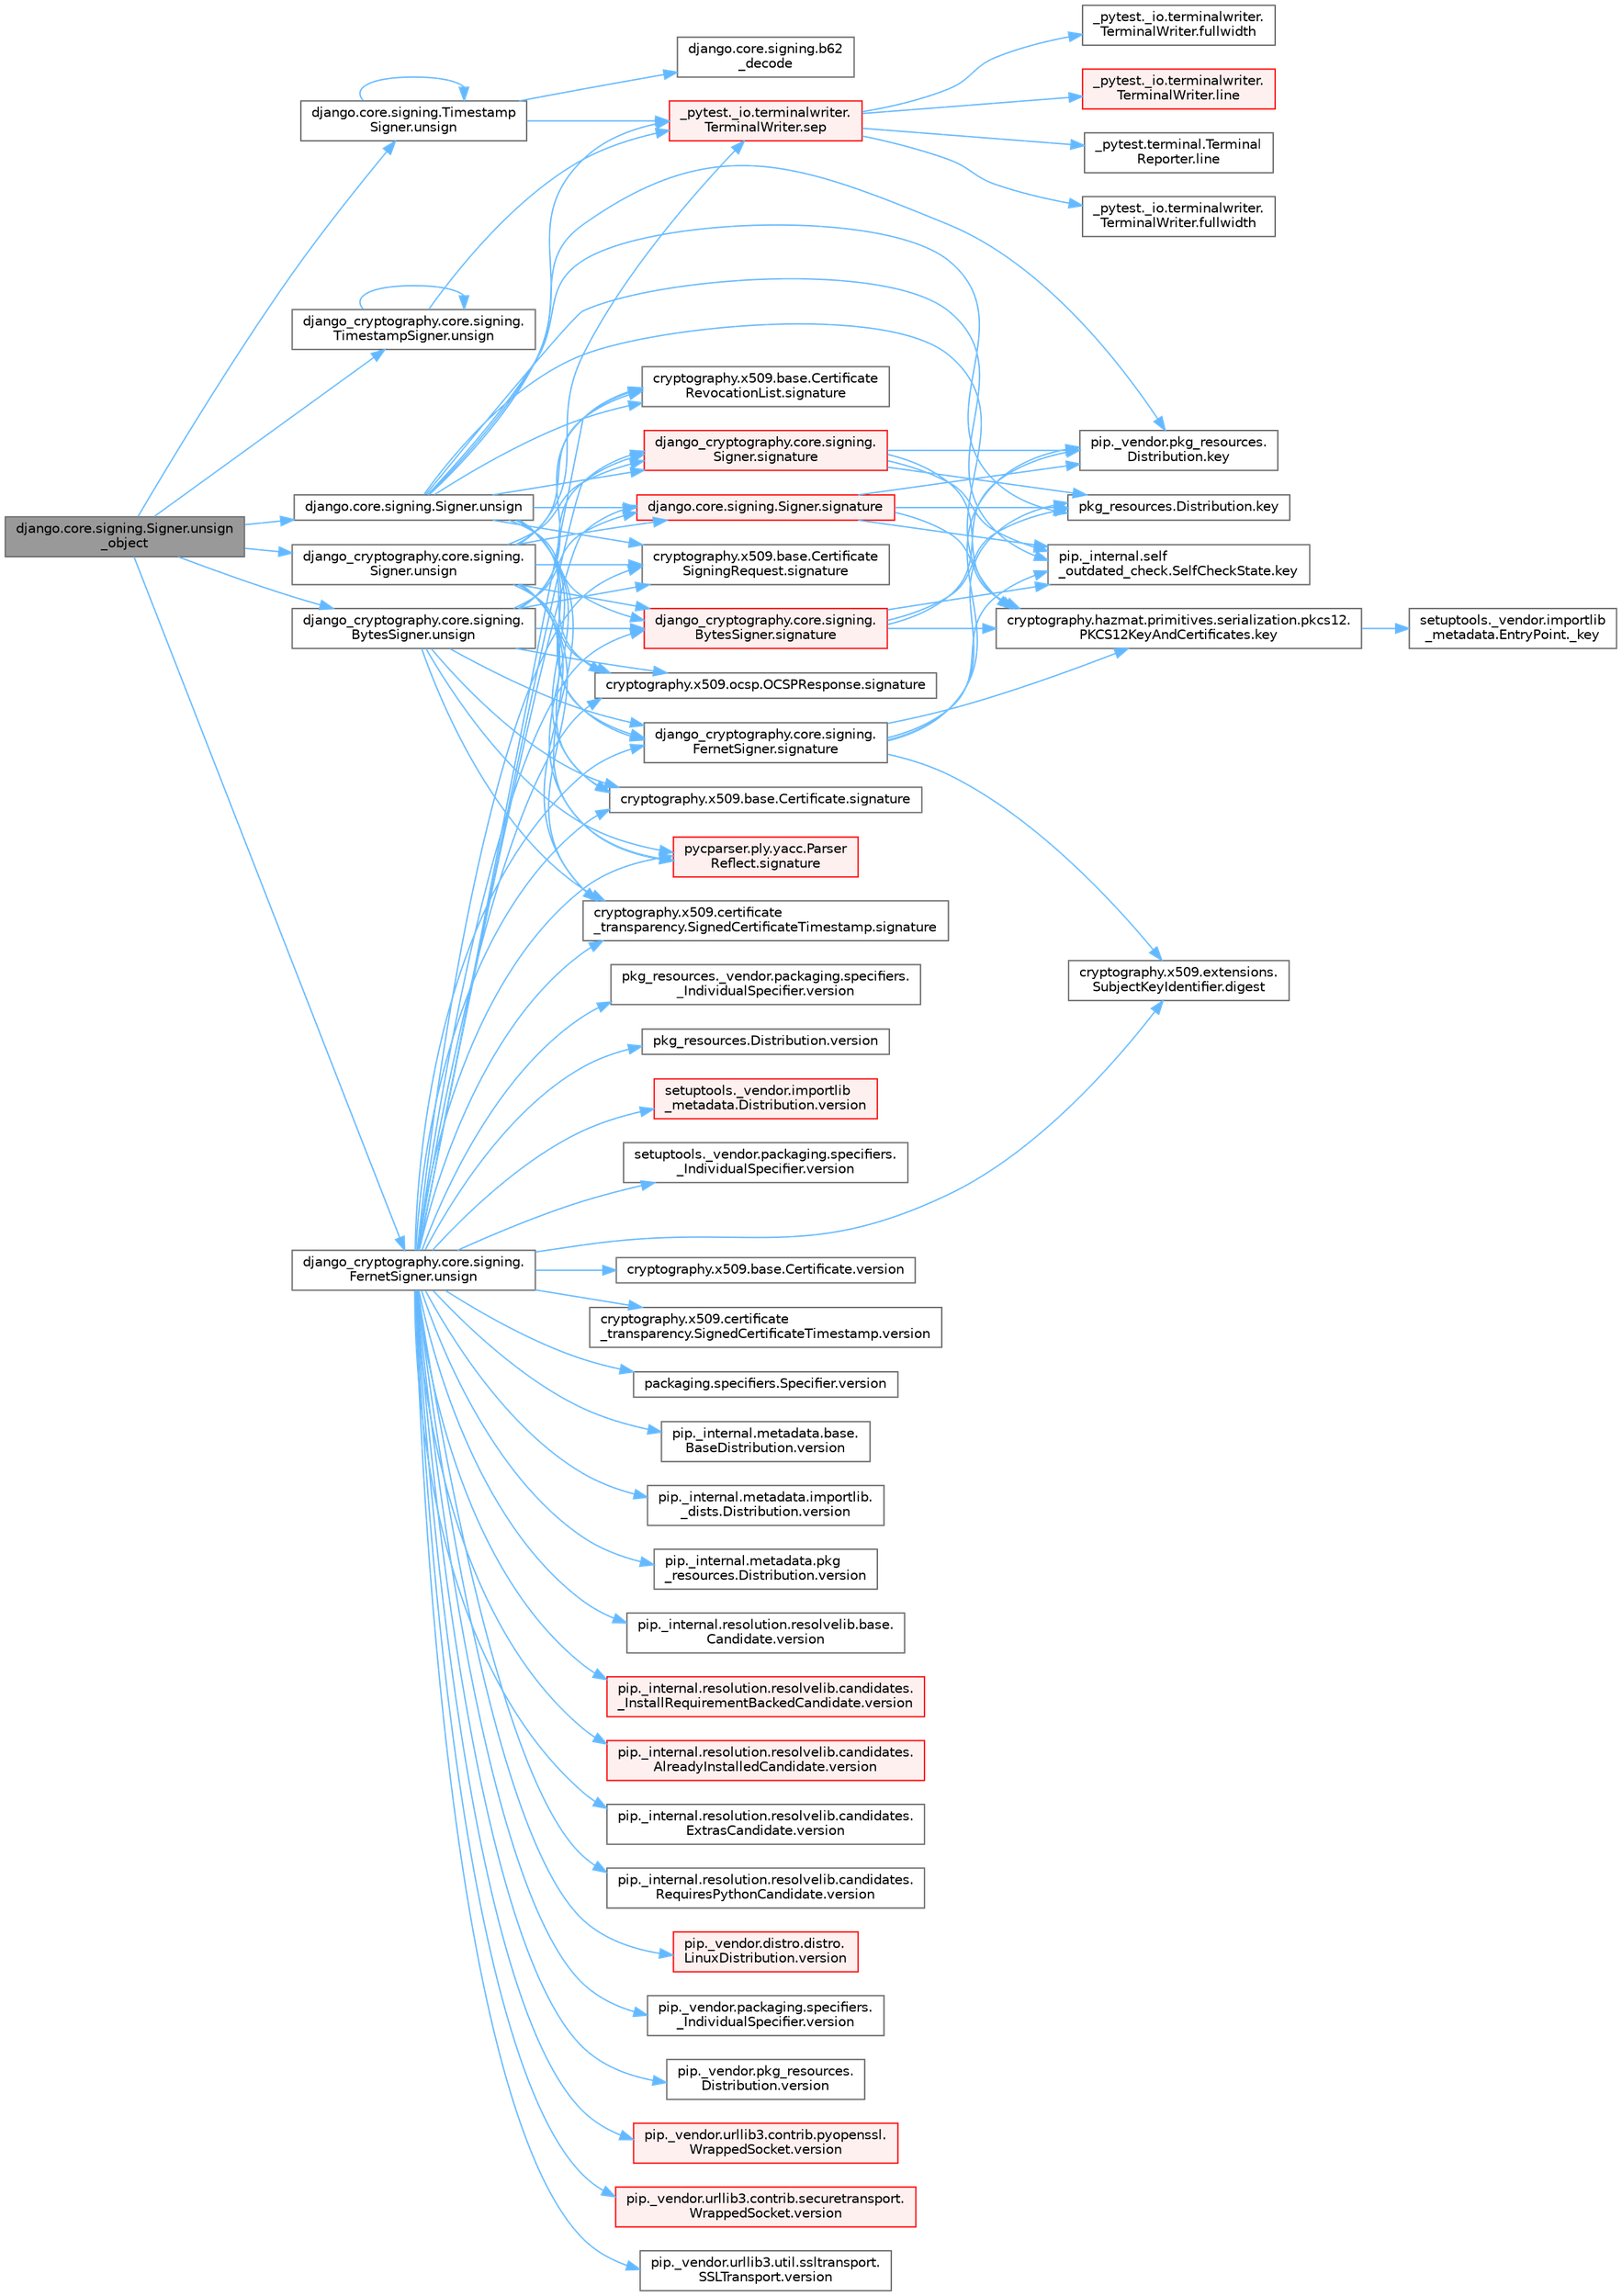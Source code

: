 digraph "django.core.signing.Signer.unsign_object"
{
 // LATEX_PDF_SIZE
  bgcolor="transparent";
  edge [fontname=Helvetica,fontsize=10,labelfontname=Helvetica,labelfontsize=10];
  node [fontname=Helvetica,fontsize=10,shape=box,height=0.2,width=0.4];
  rankdir="LR";
  Node1 [id="Node000001",label="django.core.signing.Signer.unsign\l_object",height=0.2,width=0.4,color="gray40", fillcolor="grey60", style="filled", fontcolor="black",tooltip=" "];
  Node1 -> Node2 [id="edge1_Node000001_Node000002",color="steelblue1",style="solid",tooltip=" "];
  Node2 [id="Node000002",label="django.core.signing.Signer.unsign",height=0.2,width=0.4,color="grey40", fillcolor="white", style="filled",URL="$classdjango_1_1core_1_1signing_1_1_signer.html#a4c99e64342ad60871525e10b8d9041eb",tooltip=" "];
  Node2 -> Node3 [id="edge2_Node000002_Node000003",color="steelblue1",style="solid",tooltip=" "];
  Node3 [id="Node000003",label="cryptography.hazmat.primitives.serialization.pkcs12.\lPKCS12KeyAndCertificates.key",height=0.2,width=0.4,color="grey40", fillcolor="white", style="filled",URL="$classcryptography_1_1hazmat_1_1primitives_1_1serialization_1_1pkcs12_1_1_p_k_c_s12_key_and_certificates.html#a68c96f0159db00a916d17639b9971216",tooltip=" "];
  Node3 -> Node4 [id="edge3_Node000003_Node000004",color="steelblue1",style="solid",tooltip=" "];
  Node4 [id="Node000004",label="setuptools._vendor.importlib\l_metadata.EntryPoint._key",height=0.2,width=0.4,color="grey40", fillcolor="white", style="filled",URL="$classsetuptools_1_1__vendor_1_1importlib__metadata_1_1_entry_point.html#a876b00fc90ade5604112a60d0a25aa7f",tooltip=" "];
  Node2 -> Node5 [id="edge4_Node000002_Node000005",color="steelblue1",style="solid",tooltip=" "];
  Node5 [id="Node000005",label="pip._internal.self\l_outdated_check.SelfCheckState.key",height=0.2,width=0.4,color="grey40", fillcolor="white", style="filled",URL="$classpip_1_1__internal_1_1self__outdated__check_1_1_self_check_state.html#aa0b308aa8fb5e715fe0f904b41d19e5b",tooltip=" "];
  Node2 -> Node6 [id="edge5_Node000002_Node000006",color="steelblue1",style="solid",tooltip=" "];
  Node6 [id="Node000006",label="pip._vendor.pkg_resources.\lDistribution.key",height=0.2,width=0.4,color="grey40", fillcolor="white", style="filled",URL="$classpip_1_1__vendor_1_1pkg__resources_1_1_distribution.html#a9e24924b9eaf20e2250120469bea67ee",tooltip=" "];
  Node2 -> Node7 [id="edge6_Node000002_Node000007",color="steelblue1",style="solid",tooltip=" "];
  Node7 [id="Node000007",label="pkg_resources.Distribution.key",height=0.2,width=0.4,color="grey40", fillcolor="white", style="filled",URL="$classpkg__resources_1_1_distribution.html#a221743d4b30a8c53cd7fe9feeb12366a",tooltip=" "];
  Node2 -> Node8 [id="edge7_Node000002_Node000008",color="steelblue1",style="solid",tooltip=" "];
  Node8 [id="Node000008",label="_pytest._io.terminalwriter.\lTerminalWriter.sep",height=0.2,width=0.4,color="red", fillcolor="#FFF0F0", style="filled",URL="$class__pytest_1_1__io_1_1terminalwriter_1_1_terminal_writer.html#a9825789953e583960848896c7c201fb8",tooltip=" "];
  Node8 -> Node9 [id="edge8_Node000008_Node000009",color="steelblue1",style="solid",tooltip=" "];
  Node9 [id="Node000009",label="_pytest._io.terminalwriter.\lTerminalWriter.fullwidth",height=0.2,width=0.4,color="grey40", fillcolor="white", style="filled",URL="$class__pytest_1_1__io_1_1terminalwriter_1_1_terminal_writer.html#ae50311a0eabdbd82576186c911df75e1",tooltip=" "];
  Node8 -> Node10 [id="edge9_Node000008_Node000010",color="steelblue1",style="solid",tooltip=" "];
  Node10 [id="Node000010",label="_pytest._io.terminalwriter.\lTerminalWriter.fullwidth",height=0.2,width=0.4,color="grey40", fillcolor="white", style="filled",URL="$class__pytest_1_1__io_1_1terminalwriter_1_1_terminal_writer.html#af76e8737ba6755dc0b6ac47f6737fac9",tooltip=" "];
  Node8 -> Node11 [id="edge10_Node000008_Node000011",color="steelblue1",style="solid",tooltip=" "];
  Node11 [id="Node000011",label="_pytest._io.terminalwriter.\lTerminalWriter.line",height=0.2,width=0.4,color="red", fillcolor="#FFF0F0", style="filled",URL="$class__pytest_1_1__io_1_1terminalwriter_1_1_terminal_writer.html#a70c206b6c71b946771673c95d93d5d5a",tooltip=" "];
  Node8 -> Node319 [id="edge11_Node000008_Node000319",color="steelblue1",style="solid",tooltip=" "];
  Node319 [id="Node000319",label="_pytest.terminal.Terminal\lReporter.line",height=0.2,width=0.4,color="grey40", fillcolor="white", style="filled",URL="$class__pytest_1_1terminal_1_1_terminal_reporter.html#a93c0c8ead6fc609ded513a82b16b30d6",tooltip=" "];
  Node2 -> Node4527 [id="edge12_Node000002_Node004527",color="steelblue1",style="solid",tooltip=" "];
  Node4527 [id="Node004527",label="cryptography.x509.base.Certificate.signature",height=0.2,width=0.4,color="grey40", fillcolor="white", style="filled",URL="$classcryptography_1_1x509_1_1base_1_1_certificate.html#abe382db1f1477ad37a320347462ba3cd",tooltip=" "];
  Node2 -> Node4528 [id="edge13_Node000002_Node004528",color="steelblue1",style="solid",tooltip=" "];
  Node4528 [id="Node004528",label="cryptography.x509.base.Certificate\lRevocationList.signature",height=0.2,width=0.4,color="grey40", fillcolor="white", style="filled",URL="$classcryptography_1_1x509_1_1base_1_1_certificate_revocation_list.html#ad0c23769cb190f5a11a1b229d62cb410",tooltip=" "];
  Node2 -> Node4529 [id="edge14_Node000002_Node004529",color="steelblue1",style="solid",tooltip=" "];
  Node4529 [id="Node004529",label="cryptography.x509.base.Certificate\lSigningRequest.signature",height=0.2,width=0.4,color="grey40", fillcolor="white", style="filled",URL="$classcryptography_1_1x509_1_1base_1_1_certificate_signing_request.html#a2029eee4c35ef65bded299f8b515a4e0",tooltip=" "];
  Node2 -> Node4530 [id="edge15_Node000002_Node004530",color="steelblue1",style="solid",tooltip=" "];
  Node4530 [id="Node004530",label="cryptography.x509.certificate\l_transparency.SignedCertificateTimestamp.signature",height=0.2,width=0.4,color="grey40", fillcolor="white", style="filled",URL="$classcryptography_1_1x509_1_1certificate__transparency_1_1_signed_certificate_timestamp.html#aa3a086336b0cdba91732d8531fae4a10",tooltip=" "];
  Node2 -> Node4531 [id="edge16_Node000002_Node004531",color="steelblue1",style="solid",tooltip=" "];
  Node4531 [id="Node004531",label="cryptography.x509.ocsp.OCSPResponse.signature",height=0.2,width=0.4,color="grey40", fillcolor="white", style="filled",URL="$classcryptography_1_1x509_1_1ocsp_1_1_o_c_s_p_response.html#abb37db8ca0b02091036d2dad9476fa5a",tooltip=" "];
  Node2 -> Node4532 [id="edge17_Node000002_Node004532",color="steelblue1",style="solid",tooltip=" "];
  Node4532 [id="Node004532",label="django.core.signing.Signer.signature",height=0.2,width=0.4,color="red", fillcolor="#FFF0F0", style="filled",URL="$classdjango_1_1core_1_1signing_1_1_signer.html#a7f07d25e055e1c12121ac821012efb46",tooltip=" "];
  Node4532 -> Node3 [id="edge18_Node004532_Node000003",color="steelblue1",style="solid",tooltip=" "];
  Node4532 -> Node5 [id="edge19_Node004532_Node000005",color="steelblue1",style="solid",tooltip=" "];
  Node4532 -> Node6 [id="edge20_Node004532_Node000006",color="steelblue1",style="solid",tooltip=" "];
  Node4532 -> Node7 [id="edge21_Node004532_Node000007",color="steelblue1",style="solid",tooltip=" "];
  Node2 -> Node4538 [id="edge22_Node000002_Node004538",color="steelblue1",style="solid",tooltip=" "];
  Node4538 [id="Node004538",label="django_cryptography.core.signing.\lBytesSigner.signature",height=0.2,width=0.4,color="red", fillcolor="#FFF0F0", style="filled",URL="$classdjango__cryptography_1_1core_1_1signing_1_1_bytes_signer.html#a90cc9a96f9ef73301790d9762e653f19",tooltip=" "];
  Node4538 -> Node3 [id="edge23_Node004538_Node000003",color="steelblue1",style="solid",tooltip=" "];
  Node4538 -> Node5 [id="edge24_Node004538_Node000005",color="steelblue1",style="solid",tooltip=" "];
  Node4538 -> Node6 [id="edge25_Node004538_Node000006",color="steelblue1",style="solid",tooltip=" "];
  Node4538 -> Node7 [id="edge26_Node004538_Node000007",color="steelblue1",style="solid",tooltip=" "];
  Node2 -> Node4539 [id="edge27_Node000002_Node004539",color="steelblue1",style="solid",tooltip=" "];
  Node4539 [id="Node004539",label="django_cryptography.core.signing.\lFernetSigner.signature",height=0.2,width=0.4,color="grey40", fillcolor="white", style="filled",URL="$classdjango__cryptography_1_1core_1_1signing_1_1_fernet_signer.html#a0912526a3736344cb70cb986f6ed9ae7",tooltip=" "];
  Node4539 -> Node993 [id="edge28_Node004539_Node000993",color="steelblue1",style="solid",tooltip=" "];
  Node993 [id="Node000993",label="cryptography.x509.extensions.\lSubjectKeyIdentifier.digest",height=0.2,width=0.4,color="grey40", fillcolor="white", style="filled",URL="$classcryptography_1_1x509_1_1extensions_1_1_subject_key_identifier.html#a7bc3b4e8d5360d83165d8c309c57f98d",tooltip=" "];
  Node4539 -> Node3 [id="edge29_Node004539_Node000003",color="steelblue1",style="solid",tooltip=" "];
  Node4539 -> Node5 [id="edge30_Node004539_Node000005",color="steelblue1",style="solid",tooltip=" "];
  Node4539 -> Node6 [id="edge31_Node004539_Node000006",color="steelblue1",style="solid",tooltip=" "];
  Node4539 -> Node7 [id="edge32_Node004539_Node000007",color="steelblue1",style="solid",tooltip=" "];
  Node2 -> Node4540 [id="edge33_Node000002_Node004540",color="steelblue1",style="solid",tooltip=" "];
  Node4540 [id="Node004540",label="django_cryptography.core.signing.\lSigner.signature",height=0.2,width=0.4,color="red", fillcolor="#FFF0F0", style="filled",URL="$classdjango__cryptography_1_1core_1_1signing_1_1_signer.html#ad71de574e6dffcf1fab21a8ecac7c516",tooltip=" "];
  Node4540 -> Node3 [id="edge34_Node004540_Node000003",color="steelblue1",style="solid",tooltip=" "];
  Node4540 -> Node5 [id="edge35_Node004540_Node000005",color="steelblue1",style="solid",tooltip=" "];
  Node4540 -> Node6 [id="edge36_Node004540_Node000006",color="steelblue1",style="solid",tooltip=" "];
  Node4540 -> Node7 [id="edge37_Node004540_Node000007",color="steelblue1",style="solid",tooltip=" "];
  Node2 -> Node4542 [id="edge38_Node000002_Node004542",color="steelblue1",style="solid",tooltip=" "];
  Node4542 [id="Node004542",label="pycparser.ply.yacc.Parser\lReflect.signature",height=0.2,width=0.4,color="red", fillcolor="#FFF0F0", style="filled",URL="$classpycparser_1_1ply_1_1yacc_1_1_parser_reflect.html#a525f61d23491eeae554ac65afedd0a5b",tooltip=" "];
  Node1 -> Node4543 [id="edge39_Node000001_Node004543",color="steelblue1",style="solid",tooltip=" "];
  Node4543 [id="Node004543",label="django.core.signing.Timestamp\lSigner.unsign",height=0.2,width=0.4,color="grey40", fillcolor="white", style="filled",URL="$classdjango_1_1core_1_1signing_1_1_timestamp_signer.html#a4f105034dd44ec8abbcdfda73b363c7f",tooltip=" "];
  Node4543 -> Node4544 [id="edge40_Node004543_Node004544",color="steelblue1",style="solid",tooltip=" "];
  Node4544 [id="Node004544",label="django.core.signing.b62\l_decode",height=0.2,width=0.4,color="grey40", fillcolor="white", style="filled",URL="$namespacedjango_1_1core_1_1signing.html#a4e531356f98b0850322b4eeb36c2e3a6",tooltip=" "];
  Node4543 -> Node8 [id="edge41_Node004543_Node000008",color="steelblue1",style="solid",tooltip=" "];
  Node4543 -> Node4543 [id="edge42_Node004543_Node004543",color="steelblue1",style="solid",tooltip=" "];
  Node1 -> Node4545 [id="edge43_Node000001_Node004545",color="steelblue1",style="solid",tooltip=" "];
  Node4545 [id="Node004545",label="django_cryptography.core.signing.\lBytesSigner.unsign",height=0.2,width=0.4,color="grey40", fillcolor="white", style="filled",URL="$classdjango__cryptography_1_1core_1_1signing_1_1_bytes_signer.html#aec6bee89a1403d789cd279c88e279fa4",tooltip=" "];
  Node4545 -> Node4527 [id="edge44_Node004545_Node004527",color="steelblue1",style="solid",tooltip=" "];
  Node4545 -> Node4528 [id="edge45_Node004545_Node004528",color="steelblue1",style="solid",tooltip=" "];
  Node4545 -> Node4529 [id="edge46_Node004545_Node004529",color="steelblue1",style="solid",tooltip=" "];
  Node4545 -> Node4530 [id="edge47_Node004545_Node004530",color="steelblue1",style="solid",tooltip=" "];
  Node4545 -> Node4531 [id="edge48_Node004545_Node004531",color="steelblue1",style="solid",tooltip=" "];
  Node4545 -> Node4532 [id="edge49_Node004545_Node004532",color="steelblue1",style="solid",tooltip=" "];
  Node4545 -> Node4538 [id="edge50_Node004545_Node004538",color="steelblue1",style="solid",tooltip=" "];
  Node4545 -> Node4539 [id="edge51_Node004545_Node004539",color="steelblue1",style="solid",tooltip=" "];
  Node4545 -> Node4540 [id="edge52_Node004545_Node004540",color="steelblue1",style="solid",tooltip=" "];
  Node4545 -> Node4542 [id="edge53_Node004545_Node004542",color="steelblue1",style="solid",tooltip=" "];
  Node1 -> Node4546 [id="edge54_Node000001_Node004546",color="steelblue1",style="solid",tooltip=" "];
  Node4546 [id="Node004546",label="django_cryptography.core.signing.\lFernetSigner.unsign",height=0.2,width=0.4,color="grey40", fillcolor="white", style="filled",URL="$classdjango__cryptography_1_1core_1_1signing_1_1_fernet_signer.html#a11875307742f3cc186c5baf436a20440",tooltip=" "];
  Node4546 -> Node993 [id="edge55_Node004546_Node000993",color="steelblue1",style="solid",tooltip=" "];
  Node4546 -> Node4527 [id="edge56_Node004546_Node004527",color="steelblue1",style="solid",tooltip=" "];
  Node4546 -> Node4528 [id="edge57_Node004546_Node004528",color="steelblue1",style="solid",tooltip=" "];
  Node4546 -> Node4529 [id="edge58_Node004546_Node004529",color="steelblue1",style="solid",tooltip=" "];
  Node4546 -> Node4530 [id="edge59_Node004546_Node004530",color="steelblue1",style="solid",tooltip=" "];
  Node4546 -> Node4531 [id="edge60_Node004546_Node004531",color="steelblue1",style="solid",tooltip=" "];
  Node4546 -> Node4532 [id="edge61_Node004546_Node004532",color="steelblue1",style="solid",tooltip=" "];
  Node4546 -> Node4538 [id="edge62_Node004546_Node004538",color="steelblue1",style="solid",tooltip=" "];
  Node4546 -> Node4539 [id="edge63_Node004546_Node004539",color="steelblue1",style="solid",tooltip=" "];
  Node4546 -> Node4540 [id="edge64_Node004546_Node004540",color="steelblue1",style="solid",tooltip=" "];
  Node4546 -> Node4542 [id="edge65_Node004546_Node004542",color="steelblue1",style="solid",tooltip=" "];
  Node4546 -> Node592 [id="edge66_Node004546_Node000592",color="steelblue1",style="solid",tooltip=" "];
  Node592 [id="Node000592",label="cryptography.x509.base.Certificate.version",height=0.2,width=0.4,color="grey40", fillcolor="white", style="filled",URL="$classcryptography_1_1x509_1_1base_1_1_certificate.html#a409d340d01bf8acdd9790f6321f1b283",tooltip=" "];
  Node4546 -> Node593 [id="edge67_Node004546_Node000593",color="steelblue1",style="solid",tooltip=" "];
  Node593 [id="Node000593",label="cryptography.x509.certificate\l_transparency.SignedCertificateTimestamp.version",height=0.2,width=0.4,color="grey40", fillcolor="white", style="filled",URL="$classcryptography_1_1x509_1_1certificate__transparency_1_1_signed_certificate_timestamp.html#a19434e4df91aa32c7b4654a16a672c8b",tooltip=" "];
  Node4546 -> Node594 [id="edge68_Node004546_Node000594",color="steelblue1",style="solid",tooltip=" "];
  Node594 [id="Node000594",label="packaging.specifiers.Specifier.version",height=0.2,width=0.4,color="grey40", fillcolor="white", style="filled",URL="$classpackaging_1_1specifiers_1_1_specifier.html#a362b16f4c6f1f24b6b20b59b35d4689e",tooltip=" "];
  Node4546 -> Node595 [id="edge69_Node004546_Node000595",color="steelblue1",style="solid",tooltip=" "];
  Node595 [id="Node000595",label="pip._internal.metadata.base.\lBaseDistribution.version",height=0.2,width=0.4,color="grey40", fillcolor="white", style="filled",URL="$classpip_1_1__internal_1_1metadata_1_1base_1_1_base_distribution.html#af4024115351223c1472e72e4c17da2fc",tooltip=" "];
  Node4546 -> Node596 [id="edge70_Node004546_Node000596",color="steelblue1",style="solid",tooltip=" "];
  Node596 [id="Node000596",label="pip._internal.metadata.importlib.\l_dists.Distribution.version",height=0.2,width=0.4,color="grey40", fillcolor="white", style="filled",URL="$classpip_1_1__internal_1_1metadata_1_1importlib_1_1__dists_1_1_distribution.html#abd95316132f93c875260264dd5ae2513",tooltip=" "];
  Node4546 -> Node597 [id="edge71_Node004546_Node000597",color="steelblue1",style="solid",tooltip=" "];
  Node597 [id="Node000597",label="pip._internal.metadata.pkg\l_resources.Distribution.version",height=0.2,width=0.4,color="grey40", fillcolor="white", style="filled",URL="$classpip_1_1__internal_1_1metadata_1_1pkg__resources_1_1_distribution.html#ac83e189aa08d2465284bb5d465190dde",tooltip=" "];
  Node4546 -> Node598 [id="edge72_Node004546_Node000598",color="steelblue1",style="solid",tooltip=" "];
  Node598 [id="Node000598",label="pip._internal.resolution.resolvelib.base.\lCandidate.version",height=0.2,width=0.4,color="grey40", fillcolor="white", style="filled",URL="$classpip_1_1__internal_1_1resolution_1_1resolvelib_1_1base_1_1_candidate.html#a9c16dfa9e4f9aefc73ba5e64b22a8475",tooltip=" "];
  Node4546 -> Node599 [id="edge73_Node004546_Node000599",color="steelblue1",style="solid",tooltip=" "];
  Node599 [id="Node000599",label="pip._internal.resolution.resolvelib.candidates.\l_InstallRequirementBackedCandidate.version",height=0.2,width=0.4,color="red", fillcolor="#FFF0F0", style="filled",URL="$classpip_1_1__internal_1_1resolution_1_1resolvelib_1_1candidates_1_1___install_requirement_backed_candidate.html#a4f4a974e66da6155fd19dedc8149f7a9",tooltip=" "];
  Node4546 -> Node600 [id="edge74_Node004546_Node000600",color="steelblue1",style="solid",tooltip=" "];
  Node600 [id="Node000600",label="pip._internal.resolution.resolvelib.candidates.\lAlreadyInstalledCandidate.version",height=0.2,width=0.4,color="red", fillcolor="#FFF0F0", style="filled",URL="$classpip_1_1__internal_1_1resolution_1_1resolvelib_1_1candidates_1_1_already_installed_candidate.html#a00f06d15e6d65f9278521c4818effeef",tooltip=" "];
  Node4546 -> Node601 [id="edge75_Node004546_Node000601",color="steelblue1",style="solid",tooltip=" "];
  Node601 [id="Node000601",label="pip._internal.resolution.resolvelib.candidates.\lExtrasCandidate.version",height=0.2,width=0.4,color="grey40", fillcolor="white", style="filled",URL="$classpip_1_1__internal_1_1resolution_1_1resolvelib_1_1candidates_1_1_extras_candidate.html#afd11c944b3a60218acccf10656b4c59e",tooltip=" "];
  Node4546 -> Node602 [id="edge76_Node004546_Node000602",color="steelblue1",style="solid",tooltip=" "];
  Node602 [id="Node000602",label="pip._internal.resolution.resolvelib.candidates.\lRequiresPythonCandidate.version",height=0.2,width=0.4,color="grey40", fillcolor="white", style="filled",URL="$classpip_1_1__internal_1_1resolution_1_1resolvelib_1_1candidates_1_1_requires_python_candidate.html#a2ec46fa71f2669b413ba5b9943c19dfc",tooltip=" "];
  Node4546 -> Node603 [id="edge77_Node004546_Node000603",color="steelblue1",style="solid",tooltip=" "];
  Node603 [id="Node000603",label="pip._vendor.distro.distro.\lLinuxDistribution.version",height=0.2,width=0.4,color="red", fillcolor="#FFF0F0", style="filled",URL="$classpip_1_1__vendor_1_1distro_1_1distro_1_1_linux_distribution.html#a35f4d1557d49774f4cb5c3f52fca0676",tooltip=" "];
  Node4546 -> Node608 [id="edge78_Node004546_Node000608",color="steelblue1",style="solid",tooltip=" "];
  Node608 [id="Node000608",label="pip._vendor.packaging.specifiers.\l_IndividualSpecifier.version",height=0.2,width=0.4,color="grey40", fillcolor="white", style="filled",URL="$classpip_1_1__vendor_1_1packaging_1_1specifiers_1_1___individual_specifier.html#a5f58dee6bcf78651ae53becf5ee2f682",tooltip=" "];
  Node4546 -> Node609 [id="edge79_Node004546_Node000609",color="steelblue1",style="solid",tooltip=" "];
  Node609 [id="Node000609",label="pip._vendor.pkg_resources.\lDistribution.version",height=0.2,width=0.4,color="grey40", fillcolor="white", style="filled",URL="$classpip_1_1__vendor_1_1pkg__resources_1_1_distribution.html#a783cf8eb18dd829ab29f7d5d44185374",tooltip=" "];
  Node4546 -> Node610 [id="edge80_Node004546_Node000610",color="steelblue1",style="solid",tooltip=" "];
  Node610 [id="Node000610",label="pip._vendor.urllib3.contrib.pyopenssl.\lWrappedSocket.version",height=0.2,width=0.4,color="red", fillcolor="#FFF0F0", style="filled",URL="$classpip_1_1__vendor_1_1urllib3_1_1contrib_1_1pyopenssl_1_1_wrapped_socket.html#a87d465579dce4c65898d6b9fb49280d7",tooltip=" "];
  Node4546 -> Node611 [id="edge81_Node004546_Node000611",color="steelblue1",style="solid",tooltip=" "];
  Node611 [id="Node000611",label="pip._vendor.urllib3.contrib.securetransport.\lWrappedSocket.version",height=0.2,width=0.4,color="red", fillcolor="#FFF0F0", style="filled",URL="$classpip_1_1__vendor_1_1urllib3_1_1contrib_1_1securetransport_1_1_wrapped_socket.html#accb4ff03401dc8f1355a29ed9da90101",tooltip=" "];
  Node4546 -> Node614 [id="edge82_Node004546_Node000614",color="steelblue1",style="solid",tooltip=" "];
  Node614 [id="Node000614",label="pip._vendor.urllib3.util.ssltransport.\lSSLTransport.version",height=0.2,width=0.4,color="grey40", fillcolor="white", style="filled",URL="$classpip_1_1__vendor_1_1urllib3_1_1util_1_1ssltransport_1_1_s_s_l_transport.html#ac87ccb5563ce5ed172b1397afcbadd69",tooltip=" "];
  Node4546 -> Node615 [id="edge83_Node004546_Node000615",color="steelblue1",style="solid",tooltip=" "];
  Node615 [id="Node000615",label="pkg_resources._vendor.packaging.specifiers.\l_IndividualSpecifier.version",height=0.2,width=0.4,color="grey40", fillcolor="white", style="filled",URL="$classpkg__resources_1_1__vendor_1_1packaging_1_1specifiers_1_1___individual_specifier.html#af1fa63fc2047fd4dfb4f8128fc1d74ce",tooltip=" "];
  Node4546 -> Node616 [id="edge84_Node004546_Node000616",color="steelblue1",style="solid",tooltip=" "];
  Node616 [id="Node000616",label="pkg_resources.Distribution.version",height=0.2,width=0.4,color="grey40", fillcolor="white", style="filled",URL="$classpkg__resources_1_1_distribution.html#a04061ef28a853f4c77f4b64cba1e4ed7",tooltip=" "];
  Node4546 -> Node617 [id="edge85_Node004546_Node000617",color="steelblue1",style="solid",tooltip=" "];
  Node617 [id="Node000617",label="setuptools._vendor.importlib\l_metadata.Distribution.version",height=0.2,width=0.4,color="red", fillcolor="#FFF0F0", style="filled",URL="$classsetuptools_1_1__vendor_1_1importlib__metadata_1_1_distribution.html#a7c335c158718e634680c2c3ca271962e",tooltip=" "];
  Node4546 -> Node1048 [id="edge86_Node004546_Node001048",color="steelblue1",style="solid",tooltip=" "];
  Node1048 [id="Node001048",label="setuptools._vendor.packaging.specifiers.\l_IndividualSpecifier.version",height=0.2,width=0.4,color="grey40", fillcolor="white", style="filled",URL="$classsetuptools_1_1__vendor_1_1packaging_1_1specifiers_1_1___individual_specifier.html#a9abd6ec6aea6456233c7c454c171dcbf",tooltip=" "];
  Node1 -> Node4547 [id="edge87_Node000001_Node004547",color="steelblue1",style="solid",tooltip=" "];
  Node4547 [id="Node004547",label="django_cryptography.core.signing.\lSigner.unsign",height=0.2,width=0.4,color="grey40", fillcolor="white", style="filled",URL="$classdjango__cryptography_1_1core_1_1signing_1_1_signer.html#a86666f2dde843482bd13d6e7a1d0de92",tooltip=" "];
  Node4547 -> Node8 [id="edge88_Node004547_Node000008",color="steelblue1",style="solid",tooltip=" "];
  Node4547 -> Node4527 [id="edge89_Node004547_Node004527",color="steelblue1",style="solid",tooltip=" "];
  Node4547 -> Node4528 [id="edge90_Node004547_Node004528",color="steelblue1",style="solid",tooltip=" "];
  Node4547 -> Node4529 [id="edge91_Node004547_Node004529",color="steelblue1",style="solid",tooltip=" "];
  Node4547 -> Node4530 [id="edge92_Node004547_Node004530",color="steelblue1",style="solid",tooltip=" "];
  Node4547 -> Node4531 [id="edge93_Node004547_Node004531",color="steelblue1",style="solid",tooltip=" "];
  Node4547 -> Node4532 [id="edge94_Node004547_Node004532",color="steelblue1",style="solid",tooltip=" "];
  Node4547 -> Node4538 [id="edge95_Node004547_Node004538",color="steelblue1",style="solid",tooltip=" "];
  Node4547 -> Node4539 [id="edge96_Node004547_Node004539",color="steelblue1",style="solid",tooltip=" "];
  Node4547 -> Node4540 [id="edge97_Node004547_Node004540",color="steelblue1",style="solid",tooltip=" "];
  Node4547 -> Node4542 [id="edge98_Node004547_Node004542",color="steelblue1",style="solid",tooltip=" "];
  Node1 -> Node4548 [id="edge99_Node000001_Node004548",color="steelblue1",style="solid",tooltip=" "];
  Node4548 [id="Node004548",label="django_cryptography.core.signing.\lTimestampSigner.unsign",height=0.2,width=0.4,color="grey40", fillcolor="white", style="filled",URL="$classdjango__cryptography_1_1core_1_1signing_1_1_timestamp_signer.html#ac9451159aae2c8edbcb415bd8c14545f",tooltip=" "];
  Node4548 -> Node8 [id="edge100_Node004548_Node000008",color="steelblue1",style="solid",tooltip=" "];
  Node4548 -> Node4548 [id="edge101_Node004548_Node004548",color="steelblue1",style="solid",tooltip=" "];
}
